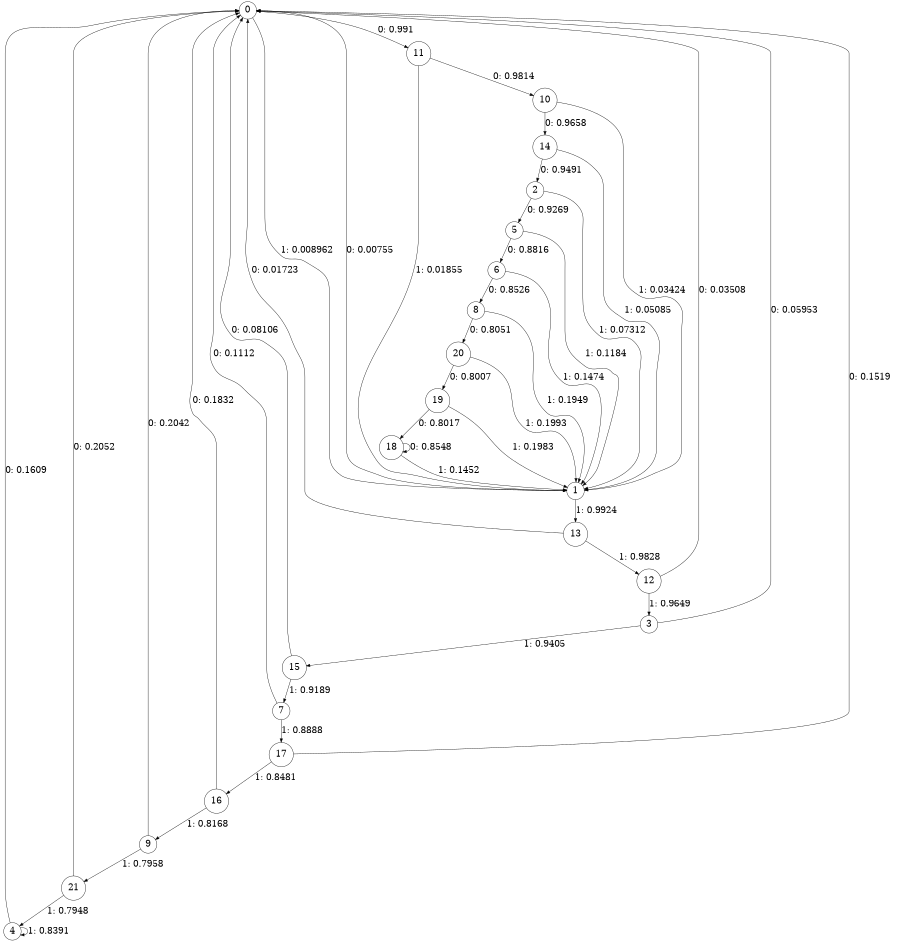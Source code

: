 digraph "ch2_random_source_L11" {
size = "6,8.5";
ratio = "fill";
node [shape = circle];
node [fontsize = 24];
edge [fontsize = 24];
0 -> 11 [label = "0: 0.991    "];
0 -> 1 [label = "1: 0.008962  "];
1 -> 0 [label = "0: 0.00755  "];
1 -> 13 [label = "1: 0.9924   "];
2 -> 5 [label = "0: 0.9269   "];
2 -> 1 [label = "1: 0.07312  "];
3 -> 0 [label = "0: 0.05953  "];
3 -> 15 [label = "1: 0.9405   "];
4 -> 0 [label = "0: 0.1609   "];
4 -> 4 [label = "1: 0.8391   "];
5 -> 6 [label = "0: 0.8816   "];
5 -> 1 [label = "1: 0.1184   "];
6 -> 8 [label = "0: 0.8526   "];
6 -> 1 [label = "1: 0.1474   "];
7 -> 0 [label = "0: 0.1112   "];
7 -> 17 [label = "1: 0.8888   "];
8 -> 20 [label = "0: 0.8051   "];
8 -> 1 [label = "1: 0.1949   "];
9 -> 0 [label = "0: 0.2042   "];
9 -> 21 [label = "1: 0.7958   "];
10 -> 14 [label = "0: 0.9658   "];
10 -> 1 [label = "1: 0.03424  "];
11 -> 10 [label = "0: 0.9814   "];
11 -> 1 [label = "1: 0.01855  "];
12 -> 0 [label = "0: 0.03508  "];
12 -> 3 [label = "1: 0.9649   "];
13 -> 0 [label = "0: 0.01723  "];
13 -> 12 [label = "1: 0.9828   "];
14 -> 2 [label = "0: 0.9491   "];
14 -> 1 [label = "1: 0.05085  "];
15 -> 0 [label = "0: 0.08106  "];
15 -> 7 [label = "1: 0.9189   "];
16 -> 0 [label = "0: 0.1832   "];
16 -> 9 [label = "1: 0.8168   "];
17 -> 0 [label = "0: 0.1519   "];
17 -> 16 [label = "1: 0.8481   "];
18 -> 18 [label = "0: 0.8548   "];
18 -> 1 [label = "1: 0.1452   "];
19 -> 18 [label = "0: 0.8017   "];
19 -> 1 [label = "1: 0.1983   "];
20 -> 19 [label = "0: 0.8007   "];
20 -> 1 [label = "1: 0.1993   "];
21 -> 0 [label = "0: 0.2052   "];
21 -> 4 [label = "1: 0.7948   "];
}